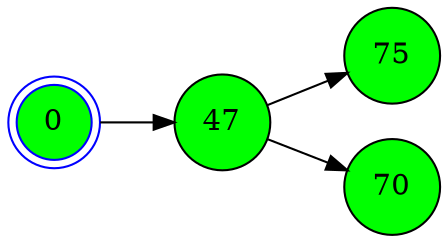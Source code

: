 digraph BlockchainTree {
    rankdir=LR;
    node [shape=circle, style=filled, fontcolor=black];

    0 [fillcolor=green];
    0 [shape=doublecircle, color=blue];
    47 [fillcolor=green];
    0 -> 47;
    75 [fillcolor=green];
    47 -> 75;
    70 [fillcolor=green];
    47 -> 70;
}
